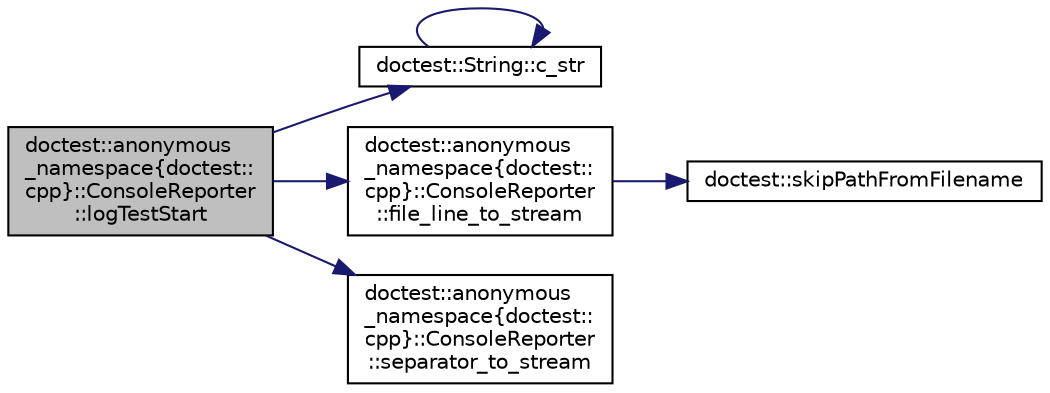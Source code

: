 digraph "doctest::anonymous_namespace{doctest::cpp}::ConsoleReporter::logTestStart"
{
 // LATEX_PDF_SIZE
  edge [fontname="Helvetica",fontsize="10",labelfontname="Helvetica",labelfontsize="10"];
  node [fontname="Helvetica",fontsize="10",shape=record];
  rankdir="LR";
  Node1 [label="doctest::anonymous\l_namespace\{doctest::\lcpp\}::ConsoleReporter\l::logTestStart",height=0.2,width=0.4,color="black", fillcolor="grey75", style="filled", fontcolor="black",tooltip=" "];
  Node1 -> Node2 [color="midnightblue",fontsize="10",style="solid",fontname="Helvetica"];
  Node2 [label="doctest::String::c_str",height=0.2,width=0.4,color="black", fillcolor="white", style="filled",URL="$classdoctest_1_1_string.html#a607c6977b193fecf29622110e6081625",tooltip=" "];
  Node2 -> Node2 [color="midnightblue",fontsize="10",style="solid",fontname="Helvetica"];
  Node1 -> Node3 [color="midnightblue",fontsize="10",style="solid",fontname="Helvetica"];
  Node3 [label="doctest::anonymous\l_namespace\{doctest::\lcpp\}::ConsoleReporter\l::file_line_to_stream",height=0.2,width=0.4,color="black", fillcolor="white", style="filled",URL="$structdoctest_1_1anonymous__namespace_02doctest_8cpp_03_1_1_console_reporter.html#ae75a8d749ba1971a9726ebacfd2e741b",tooltip=" "];
  Node3 -> Node4 [color="midnightblue",fontsize="10",style="solid",fontname="Helvetica"];
  Node4 [label="doctest::skipPathFromFilename",height=0.2,width=0.4,color="black", fillcolor="white", style="filled",URL="$namespacedoctest.html#a360d10b305d4e64d753e99484308edbd",tooltip=" "];
  Node1 -> Node5 [color="midnightblue",fontsize="10",style="solid",fontname="Helvetica"];
  Node5 [label="doctest::anonymous\l_namespace\{doctest::\lcpp\}::ConsoleReporter\l::separator_to_stream",height=0.2,width=0.4,color="black", fillcolor="white", style="filled",URL="$structdoctest_1_1anonymous__namespace_02doctest_8cpp_03_1_1_console_reporter.html#afc24bffe1c7b9b9cfa201841bc5e436e",tooltip=" "];
}
